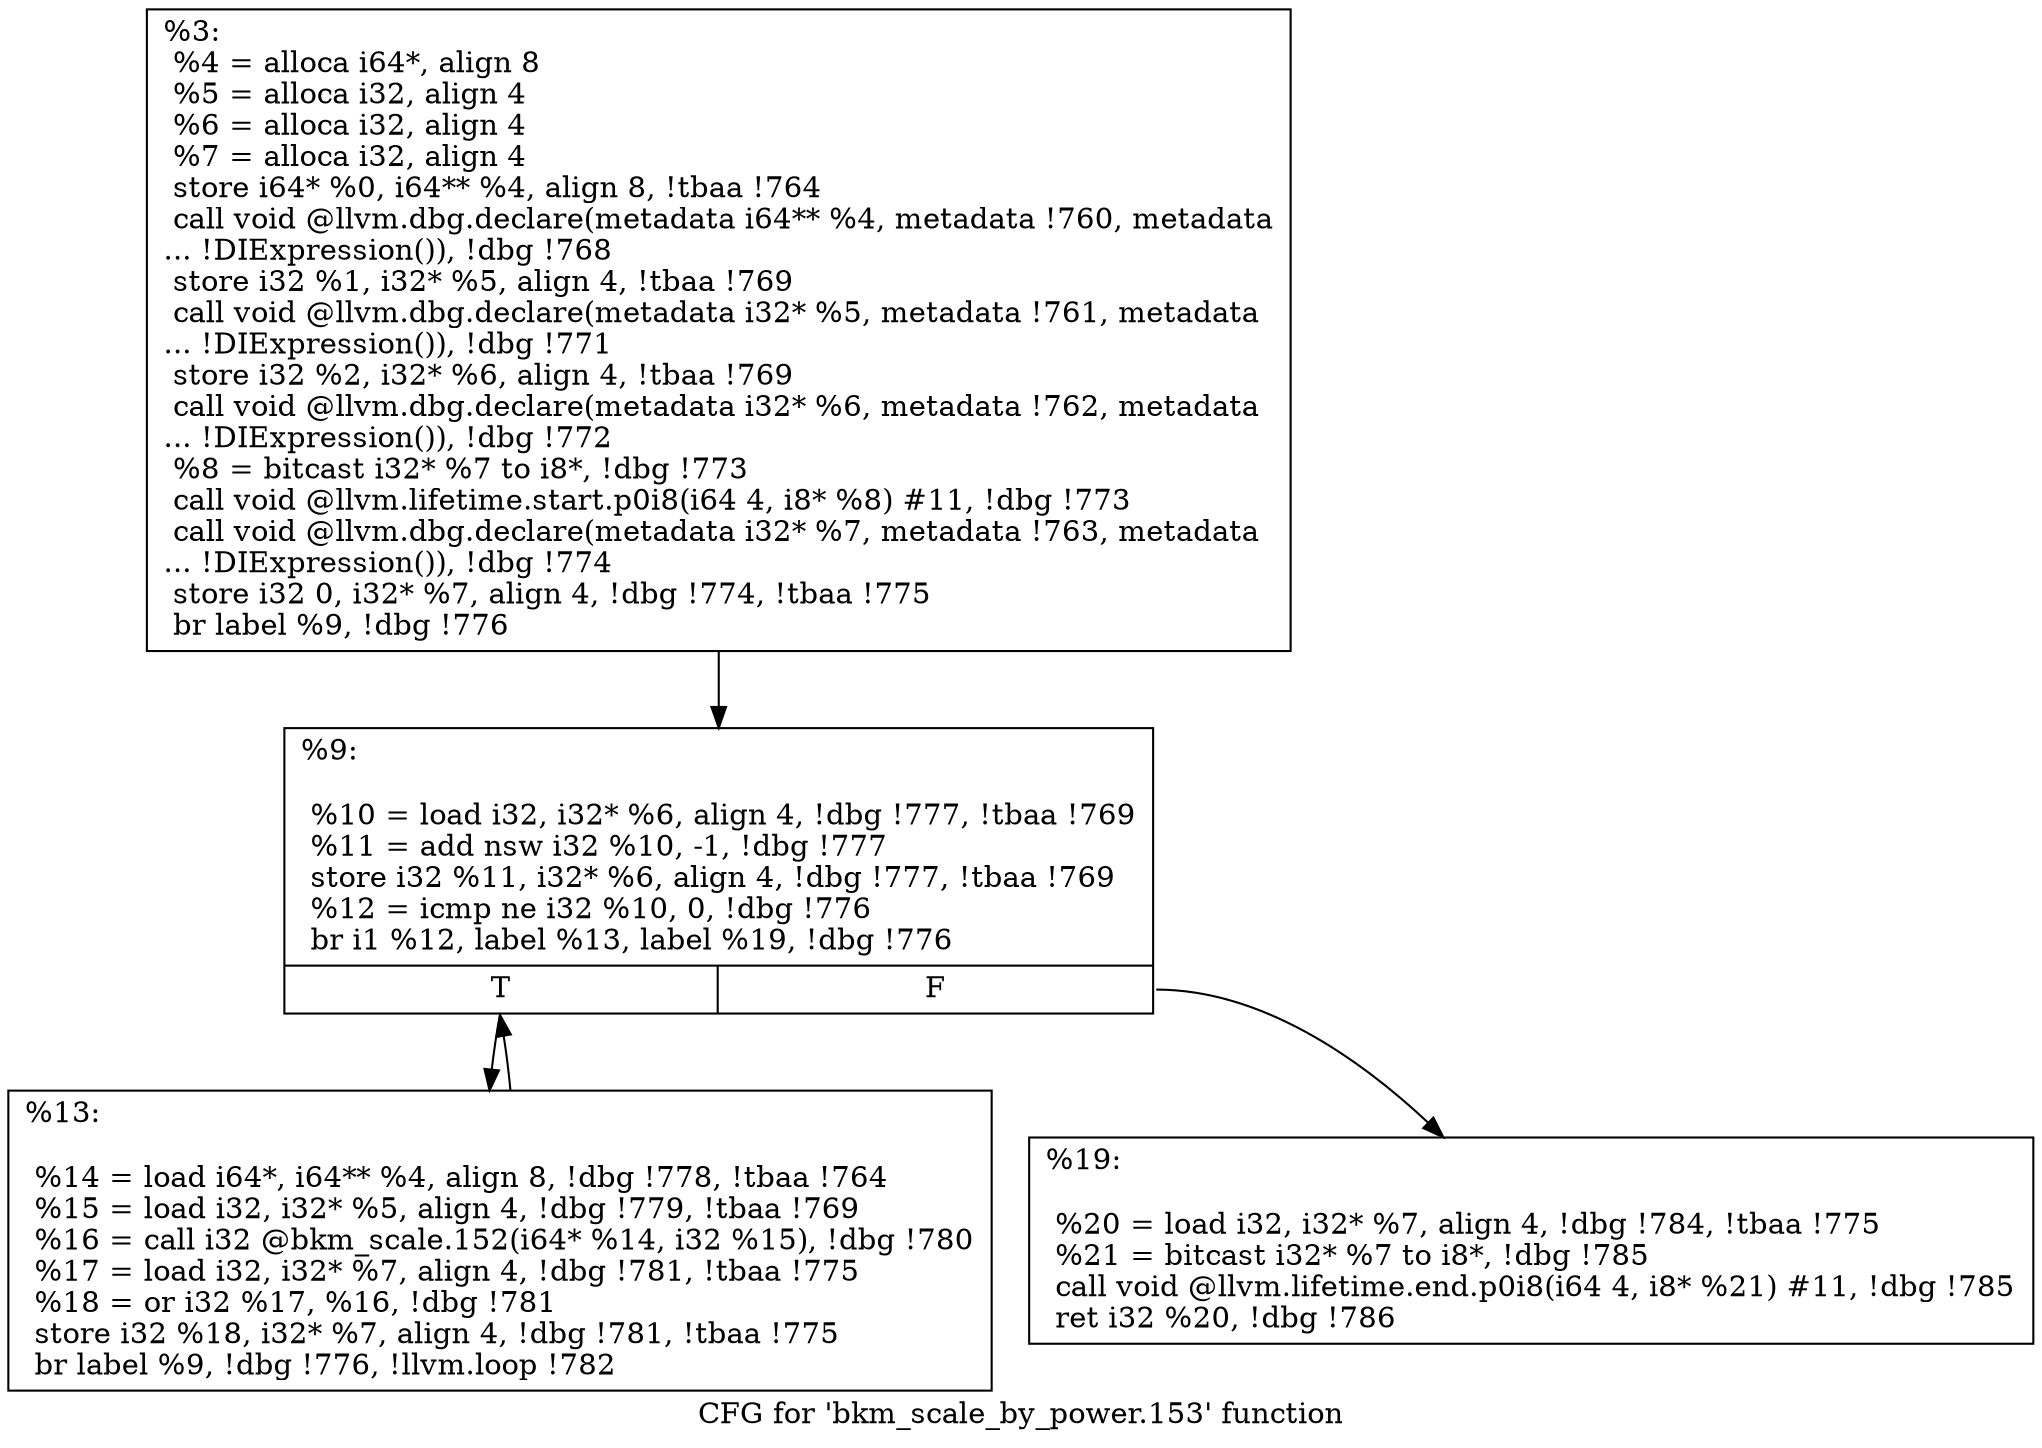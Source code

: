 digraph "CFG for 'bkm_scale_by_power.153' function" {
	label="CFG for 'bkm_scale_by_power.153' function";

	Node0xf3e9f0 [shape=record,label="{%3:\l  %4 = alloca i64*, align 8\l  %5 = alloca i32, align 4\l  %6 = alloca i32, align 4\l  %7 = alloca i32, align 4\l  store i64* %0, i64** %4, align 8, !tbaa !764\l  call void @llvm.dbg.declare(metadata i64** %4, metadata !760, metadata\l... !DIExpression()), !dbg !768\l  store i32 %1, i32* %5, align 4, !tbaa !769\l  call void @llvm.dbg.declare(metadata i32* %5, metadata !761, metadata\l... !DIExpression()), !dbg !771\l  store i32 %2, i32* %6, align 4, !tbaa !769\l  call void @llvm.dbg.declare(metadata i32* %6, metadata !762, metadata\l... !DIExpression()), !dbg !772\l  %8 = bitcast i32* %7 to i8*, !dbg !773\l  call void @llvm.lifetime.start.p0i8(i64 4, i8* %8) #11, !dbg !773\l  call void @llvm.dbg.declare(metadata i32* %7, metadata !763, metadata\l... !DIExpression()), !dbg !774\l  store i32 0, i32* %7, align 4, !dbg !774, !tbaa !775\l  br label %9, !dbg !776\l}"];
	Node0xf3e9f0 -> Node0xf3fe50;
	Node0xf3fe50 [shape=record,label="{%9:\l\l  %10 = load i32, i32* %6, align 4, !dbg !777, !tbaa !769\l  %11 = add nsw i32 %10, -1, !dbg !777\l  store i32 %11, i32* %6, align 4, !dbg !777, !tbaa !769\l  %12 = icmp ne i32 %10, 0, !dbg !776\l  br i1 %12, label %13, label %19, !dbg !776\l|{<s0>T|<s1>F}}"];
	Node0xf3fe50:s0 -> Node0xf3fea0;
	Node0xf3fe50:s1 -> Node0xf3fef0;
	Node0xf3fea0 [shape=record,label="{%13:\l\l  %14 = load i64*, i64** %4, align 8, !dbg !778, !tbaa !764\l  %15 = load i32, i32* %5, align 4, !dbg !779, !tbaa !769\l  %16 = call i32 @bkm_scale.152(i64* %14, i32 %15), !dbg !780\l  %17 = load i32, i32* %7, align 4, !dbg !781, !tbaa !775\l  %18 = or i32 %17, %16, !dbg !781\l  store i32 %18, i32* %7, align 4, !dbg !781, !tbaa !775\l  br label %9, !dbg !776, !llvm.loop !782\l}"];
	Node0xf3fea0 -> Node0xf3fe50;
	Node0xf3fef0 [shape=record,label="{%19:\l\l  %20 = load i32, i32* %7, align 4, !dbg !784, !tbaa !775\l  %21 = bitcast i32* %7 to i8*, !dbg !785\l  call void @llvm.lifetime.end.p0i8(i64 4, i8* %21) #11, !dbg !785\l  ret i32 %20, !dbg !786\l}"];
}
